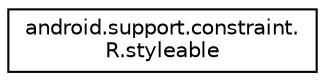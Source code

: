 digraph "Graphical Class Hierarchy"
{
 // INTERACTIVE_SVG=YES
 // LATEX_PDF_SIZE
  edge [fontname="Helvetica",fontsize="10",labelfontname="Helvetica",labelfontsize="10"];
  node [fontname="Helvetica",fontsize="10",shape=record];
  rankdir="LR";
  Node0 [label="android.support.constraint.\lR.styleable",height=0.2,width=0.4,color="black", fillcolor="white", style="filled",URL="$classandroid_1_1support_1_1constraint_1_1_r_1_1styleable.html",tooltip=" "];
}
